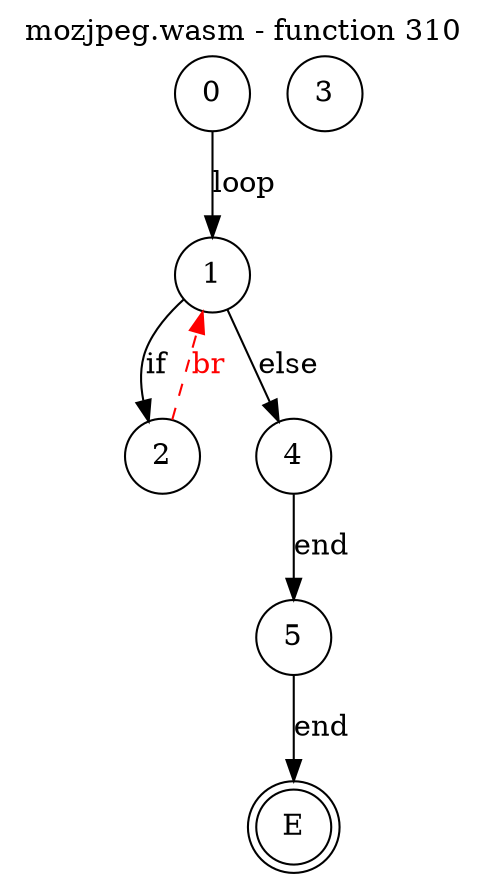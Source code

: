 digraph finite_state_machine {
    label = "mozjpeg.wasm - function 310"
    labelloc =  t
    labelfontsize = 16
    labelfontcolor = black
    labelfontname = "Helvetica"
    node [shape = doublecircle]; E ;
node [shape=circle, fontcolor=black, style="", label="0"]0
node [shape=circle, fontcolor=black, style="", label="1"]1
node [shape=circle, fontcolor=black, style="", label="2"]2
node [shape=circle, fontcolor=black, style="", label="3"]3
node [shape=circle, fontcolor=black, style="", label="4"]4
node [shape=circle, fontcolor=black, style="", label="5"]5
node [shape=circle, fontcolor=black, style="", label="E"]E
    0 -> 1[label="loop"];
    1 -> 2[label="if"];
    1 -> 4[label="else"];
    2 -> 1[style="dashed" color="red" fontcolor="red" label="br"];
    4 -> 5[label="end"];
    5 -> E[label="end"];
}
